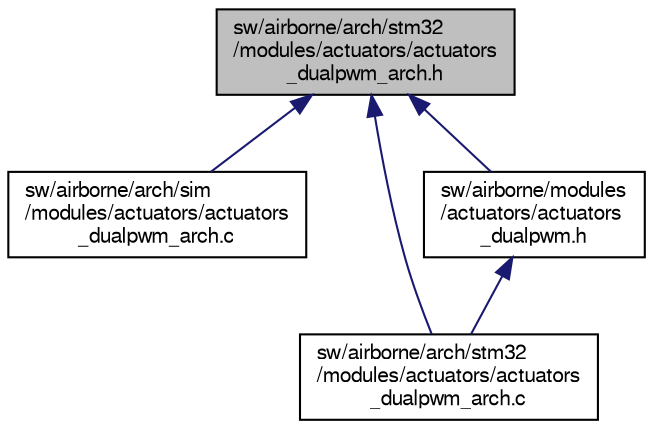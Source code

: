 digraph "sw/airborne/arch/stm32/modules/actuators/actuators_dualpwm_arch.h"
{
  edge [fontname="FreeSans",fontsize="10",labelfontname="FreeSans",labelfontsize="10"];
  node [fontname="FreeSans",fontsize="10",shape=record];
  Node1 [label="sw/airborne/arch/stm32\l/modules/actuators/actuators\l_dualpwm_arch.h",height=0.2,width=0.4,color="black", fillcolor="grey75", style="filled", fontcolor="black"];
  Node1 -> Node2 [dir="back",color="midnightblue",fontsize="10",style="solid",fontname="FreeSans"];
  Node2 [label="sw/airborne/arch/sim\l/modules/actuators/actuators\l_dualpwm_arch.c",height=0.2,width=0.4,color="black", fillcolor="white", style="filled",URL="$sim_2modules_2actuators_2actuators__dualpwm__arch_8c.html",tooltip="dummy servos handling for sim "];
  Node1 -> Node3 [dir="back",color="midnightblue",fontsize="10",style="solid",fontname="FreeSans"];
  Node3 [label="sw/airborne/arch/stm32\l/modules/actuators/actuators\l_dualpwm_arch.c",height=0.2,width=0.4,color="black", fillcolor="white", style="filled",URL="$stm32_2modules_2actuators_2actuators__dualpwm__arch_8c.html",tooltip="STM32 dual PWM servos handling. "];
  Node1 -> Node4 [dir="back",color="midnightblue",fontsize="10",style="solid",fontname="FreeSans"];
  Node4 [label="sw/airborne/modules\l/actuators/actuators\l_dualpwm.h",height=0.2,width=0.4,color="black", fillcolor="white", style="filled",URL="$actuators__dualpwm_8h.html"];
  Node4 -> Node3 [dir="back",color="midnightblue",fontsize="10",style="solid",fontname="FreeSans"];
}
